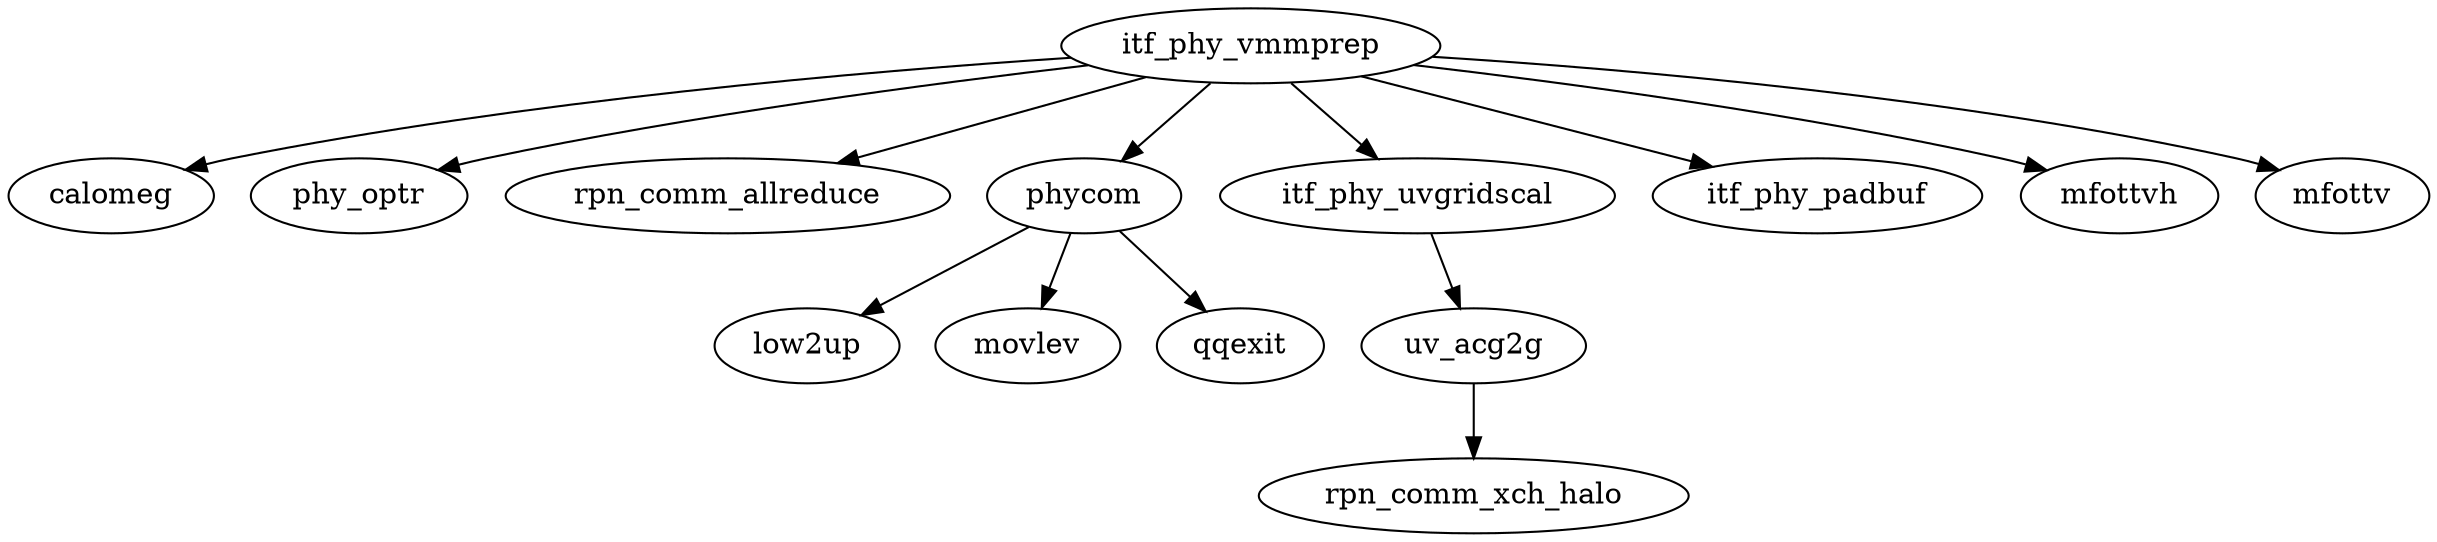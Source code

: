 digraph Gem_graph{
size="100,100";
itf_phy_vmmprep -> calomeg; 
itf_phy_vmmprep -> phy_optr; 
itf_phy_vmmprep -> rpn_comm_allreduce; 
phycom -> low2up; 
phycom -> movlev; 
phycom -> qqexit; 
itf_phy_vmmprep -> phycom; 
uv_acg2g -> rpn_comm_xch_halo; 
itf_phy_uvgridscal -> uv_acg2g; 
itf_phy_vmmprep -> itf_phy_uvgridscal; 
itf_phy_vmmprep -> itf_phy_padbuf; 
itf_phy_vmmprep -> mfottvh; 
itf_phy_vmmprep -> mfottv; 
}